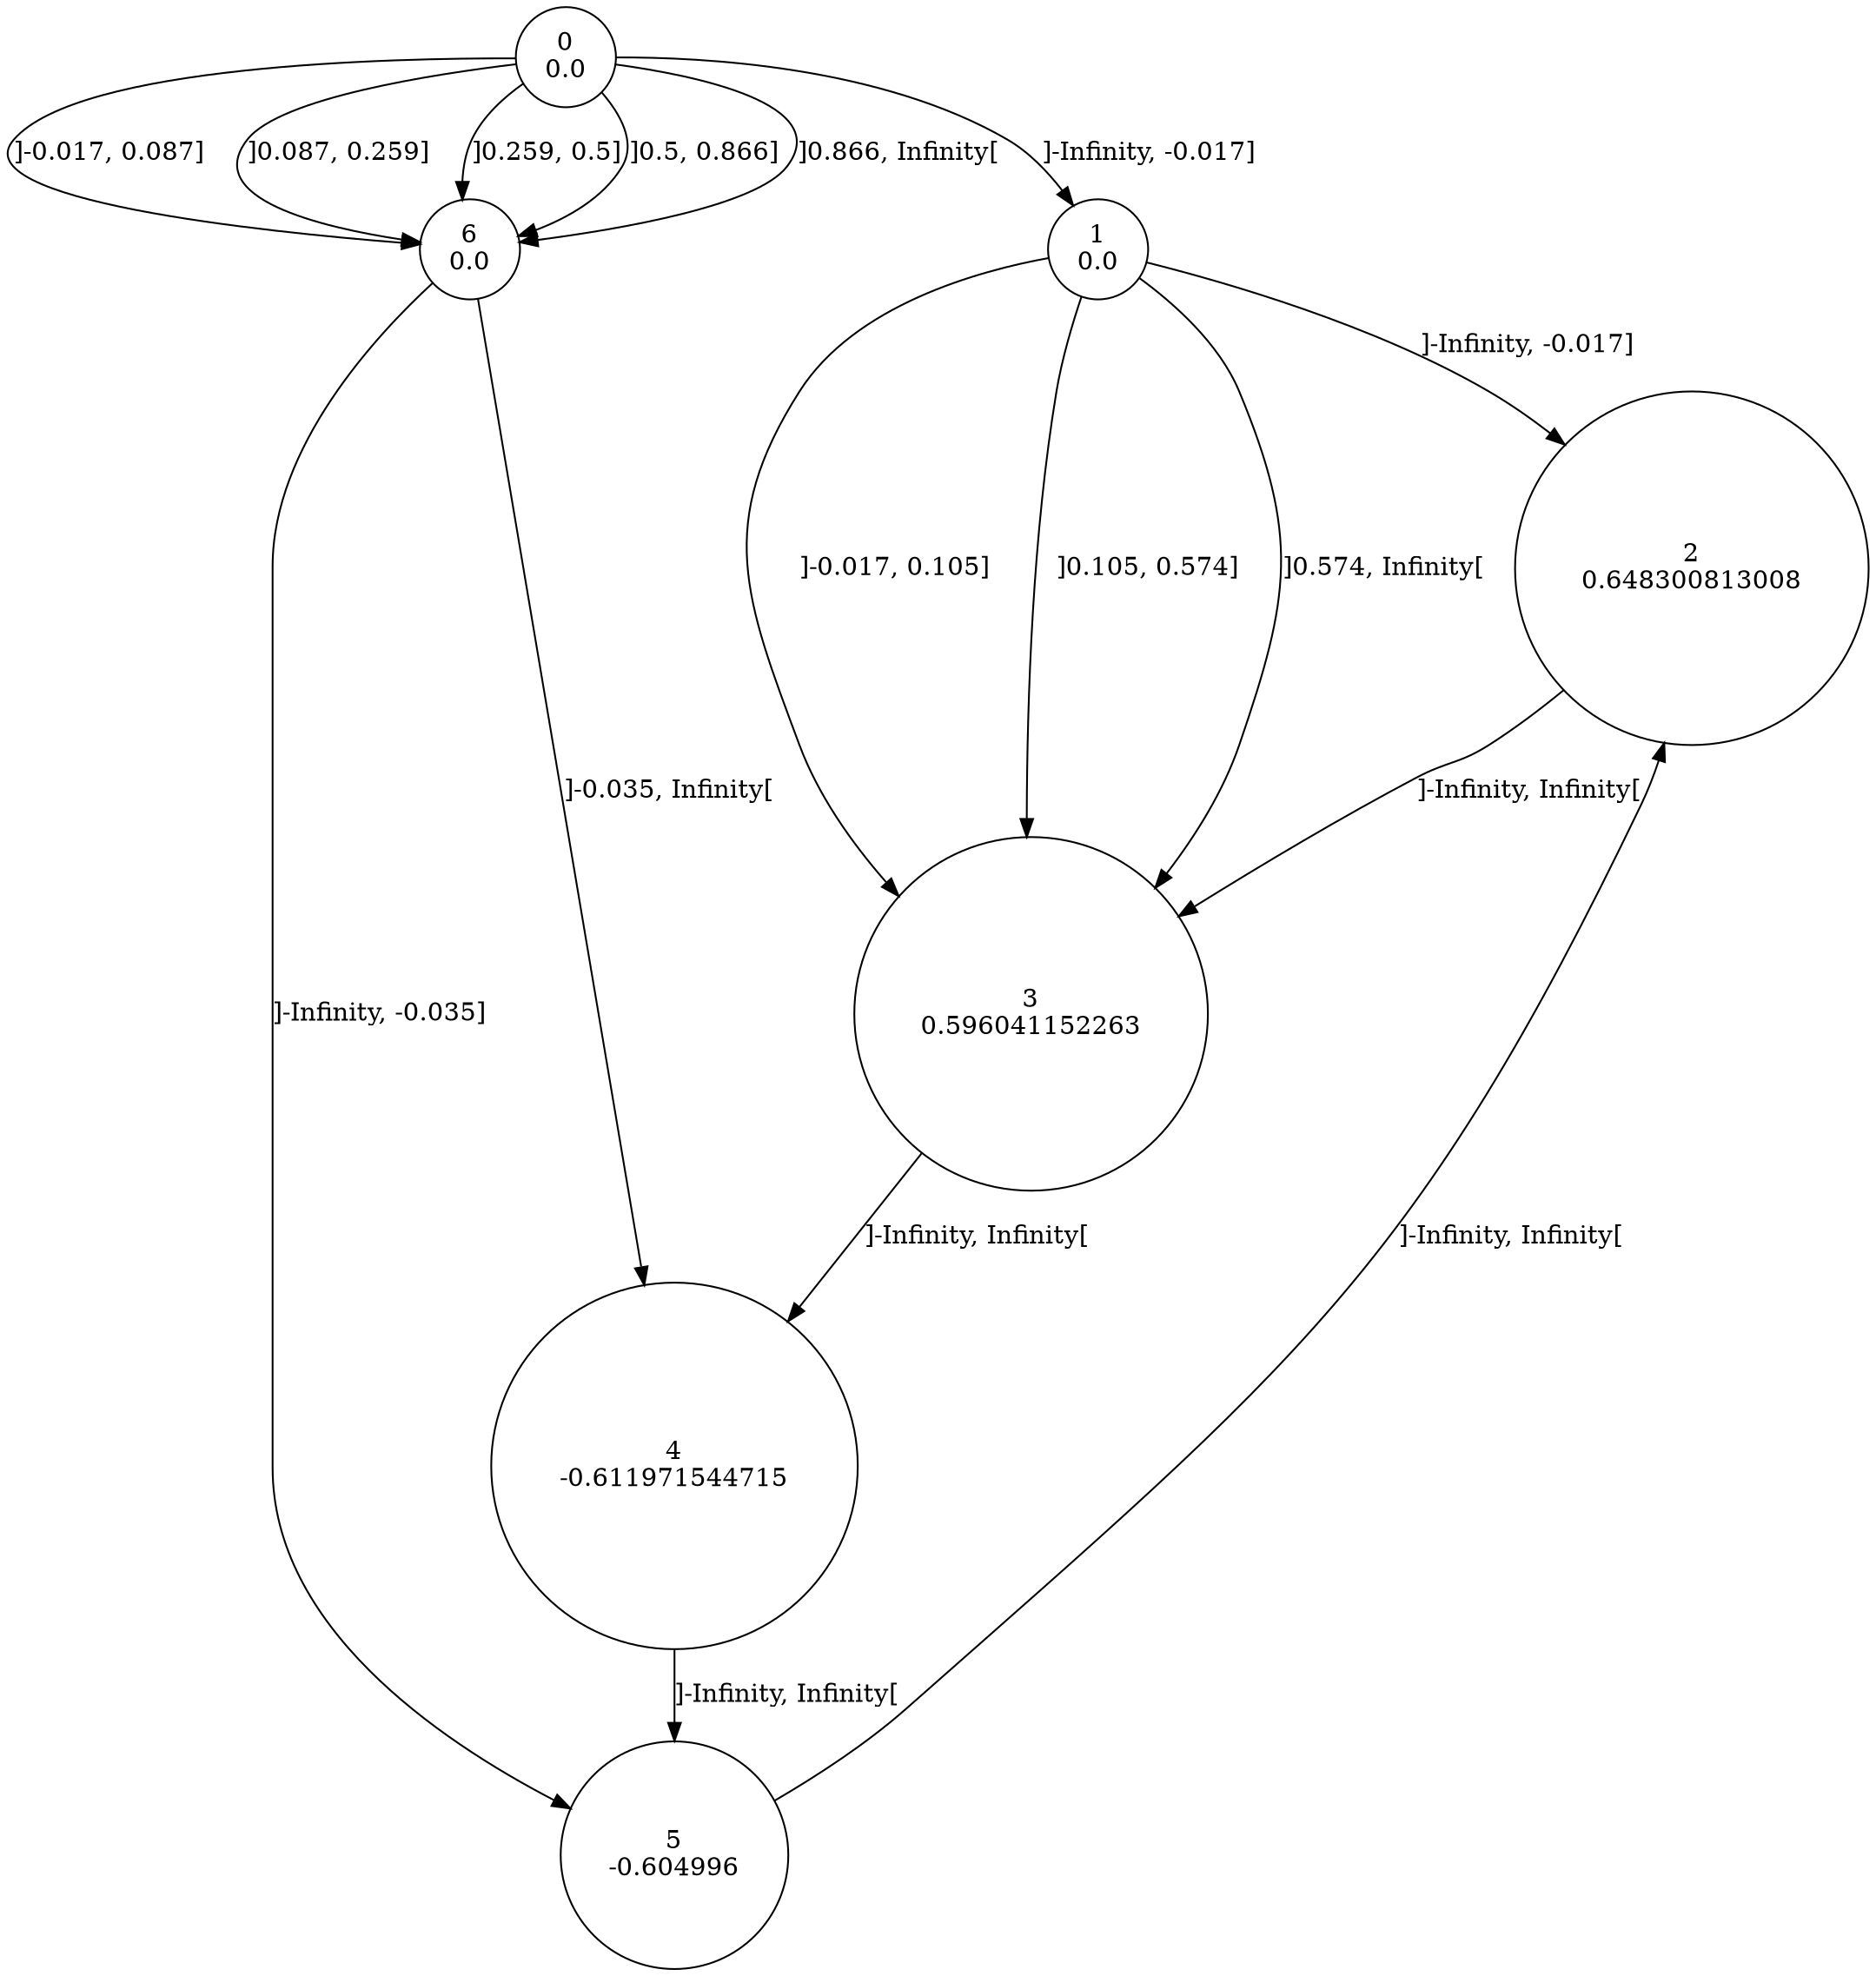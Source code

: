digraph a {
0 [shape=circle, label="0\n0.0"];
	0 -> 1 [label="]-Infinity, -0.017]"];
	0 -> 6 [label="]-0.017, 0.087]"];
	0 -> 6 [label="]0.087, 0.259]"];
	0 -> 6 [label="]0.259, 0.5]"];
	0 -> 6 [label="]0.5, 0.866]"];
	0 -> 6 [label="]0.866, Infinity["];
1 [shape=circle, label="1\n0.0"];
	1 -> 2 [label="]-Infinity, -0.017]"];
	1 -> 3 [label="]-0.017, 0.105]"];
	1 -> 3 [label="]0.105, 0.574]"];
	1 -> 3 [label="]0.574, Infinity["];
2 [shape=circle, label="2\n0.648300813008"];
	2 -> 3 [label="]-Infinity, Infinity["];
3 [shape=circle, label="3\n0.596041152263"];
	3 -> 4 [label="]-Infinity, Infinity["];
4 [shape=circle, label="4\n-0.611971544715"];
	4 -> 5 [label="]-Infinity, Infinity["];
5 [shape=circle, label="5\n-0.604996"];
	5 -> 2 [label="]-Infinity, Infinity["];
6 [shape=circle, label="6\n0.0"];
	6 -> 5 [label="]-Infinity, -0.035]"];
	6 -> 4 [label="]-0.035, Infinity["];
}